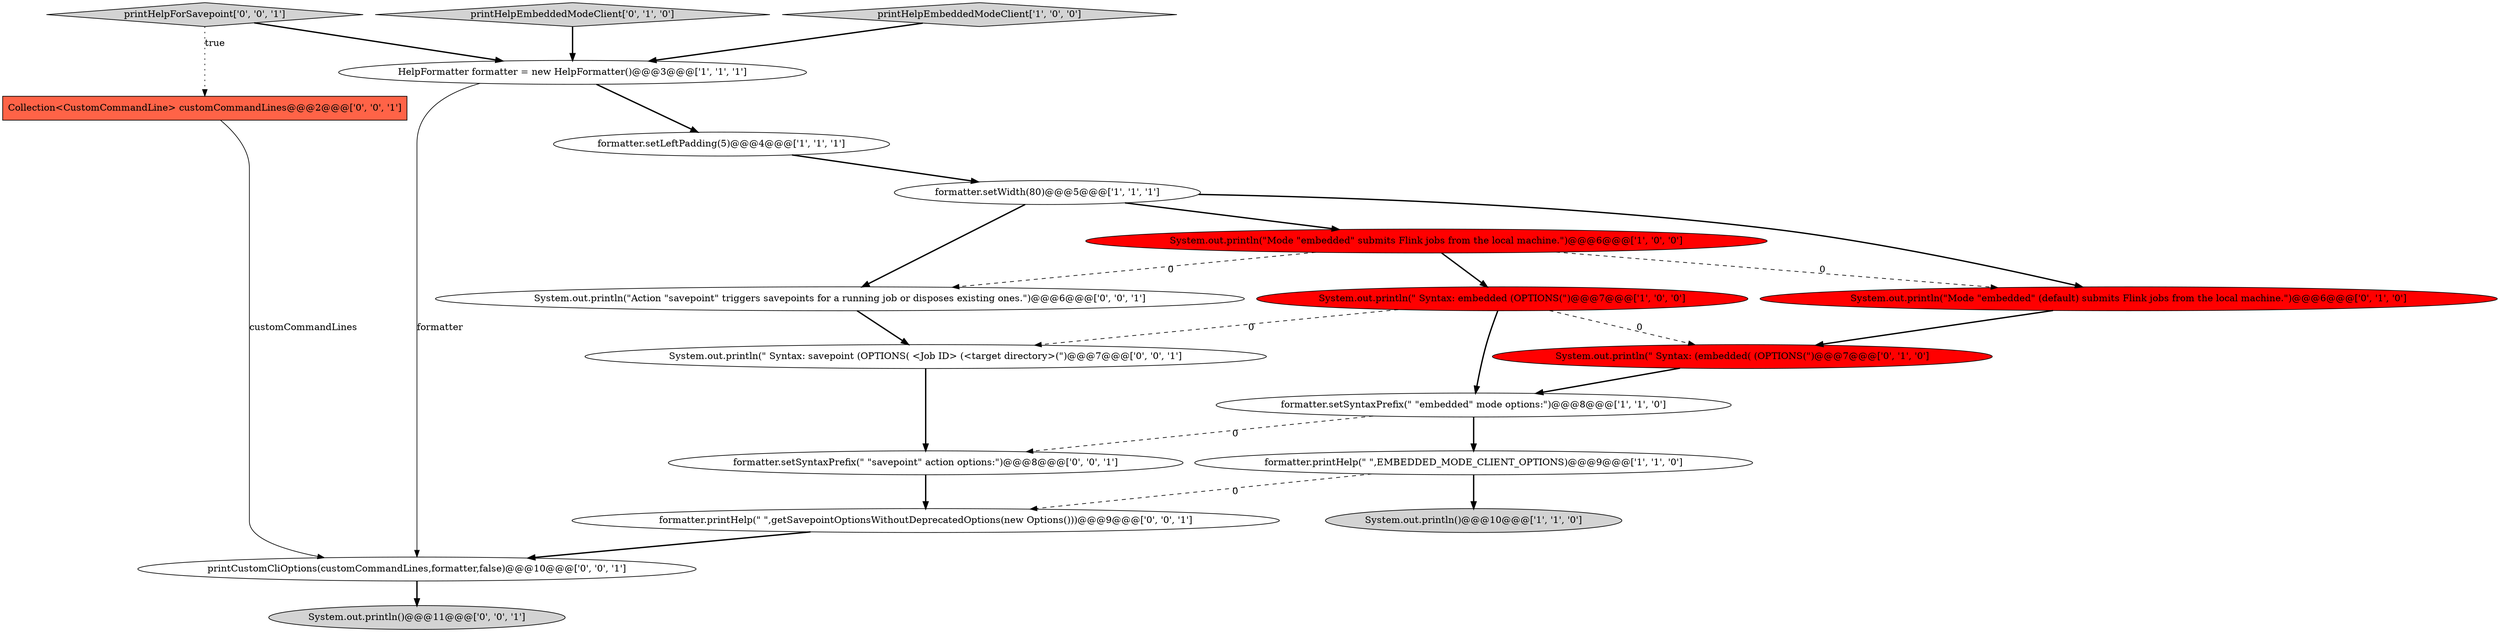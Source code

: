 digraph {
12 [style = filled, label = "formatter.setSyntaxPrefix(\" \"savepoint\" action options:\")@@@8@@@['0', '0', '1']", fillcolor = white, shape = ellipse image = "AAA0AAABBB3BBB"];
4 [style = filled, label = "formatter.setWidth(80)@@@5@@@['1', '1', '1']", fillcolor = white, shape = ellipse image = "AAA0AAABBB1BBB"];
8 [style = filled, label = "System.out.println()@@@10@@@['1', '1', '0']", fillcolor = lightgray, shape = ellipse image = "AAA0AAABBB1BBB"];
19 [style = filled, label = "System.out.println()@@@11@@@['0', '0', '1']", fillcolor = lightgray, shape = ellipse image = "AAA0AAABBB3BBB"];
1 [style = filled, label = "System.out.println(\"Mode \"embedded\" submits Flink jobs from the local machine.\")@@@6@@@['1', '0', '0']", fillcolor = red, shape = ellipse image = "AAA1AAABBB1BBB"];
6 [style = filled, label = "formatter.setSyntaxPrefix(\" \"embedded\" mode options:\")@@@8@@@['1', '1', '0']", fillcolor = white, shape = ellipse image = "AAA0AAABBB1BBB"];
9 [style = filled, label = "System.out.println(\"Mode \"embedded\" (default) submits Flink jobs from the local machine.\")@@@6@@@['0', '1', '0']", fillcolor = red, shape = ellipse image = "AAA1AAABBB2BBB"];
13 [style = filled, label = "System.out.println(\"Action \"savepoint\" triggers savepoints for a running job or disposes existing ones.\")@@@6@@@['0', '0', '1']", fillcolor = white, shape = ellipse image = "AAA0AAABBB3BBB"];
16 [style = filled, label = "Collection<CustomCommandLine> customCommandLines@@@2@@@['0', '0', '1']", fillcolor = tomato, shape = box image = "AAA0AAABBB3BBB"];
0 [style = filled, label = "formatter.printHelp(\" \",EMBEDDED_MODE_CLIENT_OPTIONS)@@@9@@@['1', '1', '0']", fillcolor = white, shape = ellipse image = "AAA0AAABBB1BBB"];
14 [style = filled, label = "System.out.println(\" Syntax: savepoint (OPTIONS( <Job ID> (<target directory>(\")@@@7@@@['0', '0', '1']", fillcolor = white, shape = ellipse image = "AAA0AAABBB3BBB"];
17 [style = filled, label = "formatter.printHelp(\" \",getSavepointOptionsWithoutDeprecatedOptions(new Options()))@@@9@@@['0', '0', '1']", fillcolor = white, shape = ellipse image = "AAA0AAABBB3BBB"];
11 [style = filled, label = "printHelpEmbeddedModeClient['0', '1', '0']", fillcolor = lightgray, shape = diamond image = "AAA0AAABBB2BBB"];
3 [style = filled, label = "formatter.setLeftPadding(5)@@@4@@@['1', '1', '1']", fillcolor = white, shape = ellipse image = "AAA0AAABBB1BBB"];
10 [style = filled, label = "System.out.println(\" Syntax: (embedded( (OPTIONS(\")@@@7@@@['0', '1', '0']", fillcolor = red, shape = ellipse image = "AAA1AAABBB2BBB"];
18 [style = filled, label = "printHelpForSavepoint['0', '0', '1']", fillcolor = lightgray, shape = diamond image = "AAA0AAABBB3BBB"];
7 [style = filled, label = "HelpFormatter formatter = new HelpFormatter()@@@3@@@['1', '1', '1']", fillcolor = white, shape = ellipse image = "AAA0AAABBB1BBB"];
15 [style = filled, label = "printCustomCliOptions(customCommandLines,formatter,false)@@@10@@@['0', '0', '1']", fillcolor = white, shape = ellipse image = "AAA0AAABBB3BBB"];
2 [style = filled, label = "printHelpEmbeddedModeClient['1', '0', '0']", fillcolor = lightgray, shape = diamond image = "AAA0AAABBB1BBB"];
5 [style = filled, label = "System.out.println(\" Syntax: embedded (OPTIONS(\")@@@7@@@['1', '0', '0']", fillcolor = red, shape = ellipse image = "AAA1AAABBB1BBB"];
1->5 [style = bold, label=""];
4->9 [style = bold, label=""];
5->14 [style = dashed, label="0"];
18->16 [style = dotted, label="true"];
4->13 [style = bold, label=""];
12->17 [style = bold, label=""];
16->15 [style = solid, label="customCommandLines"];
1->9 [style = dashed, label="0"];
6->0 [style = bold, label=""];
9->10 [style = bold, label=""];
15->19 [style = bold, label=""];
0->17 [style = dashed, label="0"];
3->4 [style = bold, label=""];
10->6 [style = bold, label=""];
7->3 [style = bold, label=""];
6->12 [style = dashed, label="0"];
1->13 [style = dashed, label="0"];
7->15 [style = solid, label="formatter"];
5->6 [style = bold, label=""];
5->10 [style = dashed, label="0"];
14->12 [style = bold, label=""];
0->8 [style = bold, label=""];
17->15 [style = bold, label=""];
4->1 [style = bold, label=""];
2->7 [style = bold, label=""];
18->7 [style = bold, label=""];
13->14 [style = bold, label=""];
11->7 [style = bold, label=""];
}
